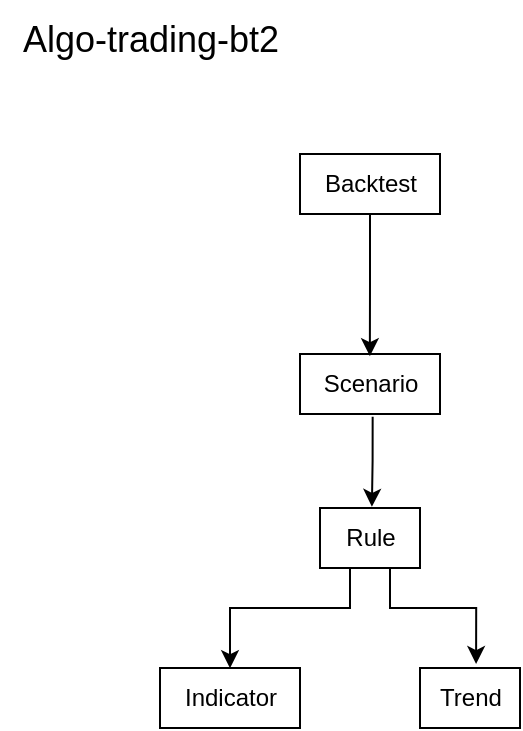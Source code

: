<mxfile version="22.1.22" type="embed">
  <diagram id="koiKT3Q88GvUnwr6oLdF" name="Page-1">
    <mxGraphModel dx="975" dy="573" grid="1" gridSize="10" guides="1" tooltips="1" connect="1" arrows="1" fold="1" page="1" pageScale="1" pageWidth="850" pageHeight="1100" math="0" shadow="0">
      <root>
        <mxCell id="0" />
        <mxCell id="1" parent="0" />
        <mxCell id="2" value="Algo-trading-bt2" style="text;html=1;align=center;verticalAlign=middle;resizable=0;points=[];autosize=1;strokeColor=none;fillColor=none;fontSize=18;" vertex="1" parent="1">
          <mxGeometry x="20" y="3" width="150" height="40" as="geometry" />
        </mxCell>
        <mxCell id="7" value="Rule" style="text;html=1;align=center;verticalAlign=middle;resizable=0;points=[];autosize=1;strokeColor=default;fillColor=none;" vertex="1" parent="1">
          <mxGeometry x="180" y="257" width="50" height="30" as="geometry" />
        </mxCell>
        <mxCell id="8" value="Indicator" style="text;html=1;align=center;verticalAlign=middle;resizable=0;points=[];autosize=1;strokeColor=default;fillColor=none;" vertex="1" parent="1">
          <mxGeometry x="100" y="337" width="70" height="30" as="geometry" />
        </mxCell>
        <mxCell id="10" value="Scenario" style="text;html=1;align=center;verticalAlign=middle;resizable=0;points=[];autosize=1;strokeColor=default;fillColor=none;" vertex="1" parent="1">
          <mxGeometry x="170" y="180" width="70" height="30" as="geometry" />
        </mxCell>
        <mxCell id="12" style="edgeStyle=orthogonalEdgeStyle;rounded=0;orthogonalLoop=1;jettySize=auto;html=1;entryX=0.519;entryY=-0.02;entryDx=0;entryDy=0;entryPerimeter=0;exitX=0.519;exitY=1.047;exitDx=0;exitDy=0;exitPerimeter=0;" edge="1" parent="1" source="10" target="7">
          <mxGeometry relative="1" as="geometry" />
        </mxCell>
        <mxCell id="13" style="edgeStyle=orthogonalEdgeStyle;rounded=0;orthogonalLoop=1;jettySize=auto;html=1;entryX=0.513;entryY=0.003;entryDx=0;entryDy=0;entryPerimeter=0;" edge="1" parent="1" source="7" target="8">
          <mxGeometry relative="1" as="geometry">
            <Array as="points">
              <mxPoint x="195" y="307" />
              <mxPoint x="135" y="307" />
              <mxPoint x="135" y="337" />
            </Array>
          </mxGeometry>
        </mxCell>
        <mxCell id="15" value="Trend" style="text;html=1;align=center;verticalAlign=middle;resizable=0;points=[];autosize=1;strokeColor=default;fillColor=none;" vertex="1" parent="1">
          <mxGeometry x="230" y="337" width="50" height="30" as="geometry" />
        </mxCell>
        <mxCell id="16" style="edgeStyle=orthogonalEdgeStyle;rounded=0;orthogonalLoop=1;jettySize=auto;html=1;entryX=0.561;entryY=-0.066;entryDx=0;entryDy=0;entryPerimeter=0;" edge="1" parent="1" source="7" target="15">
          <mxGeometry relative="1" as="geometry">
            <Array as="points">
              <mxPoint x="215" y="307" />
              <mxPoint x="258" y="307" />
            </Array>
          </mxGeometry>
        </mxCell>
        <mxCell id="17" value="Backtest" style="text;html=1;align=center;verticalAlign=middle;resizable=0;points=[];autosize=1;strokeColor=default;fillColor=none;" vertex="1" parent="1">
          <mxGeometry x="170" y="80" width="70" height="30" as="geometry" />
        </mxCell>
        <mxCell id="18" style="edgeStyle=orthogonalEdgeStyle;rounded=0;orthogonalLoop=1;jettySize=auto;html=1;entryX=0.499;entryY=0.036;entryDx=0;entryDy=0;entryPerimeter=0;" edge="1" parent="1" source="17" target="10">
          <mxGeometry relative="1" as="geometry" />
        </mxCell>
      </root>
    </mxGraphModel>
  </diagram>
</mxfile>
